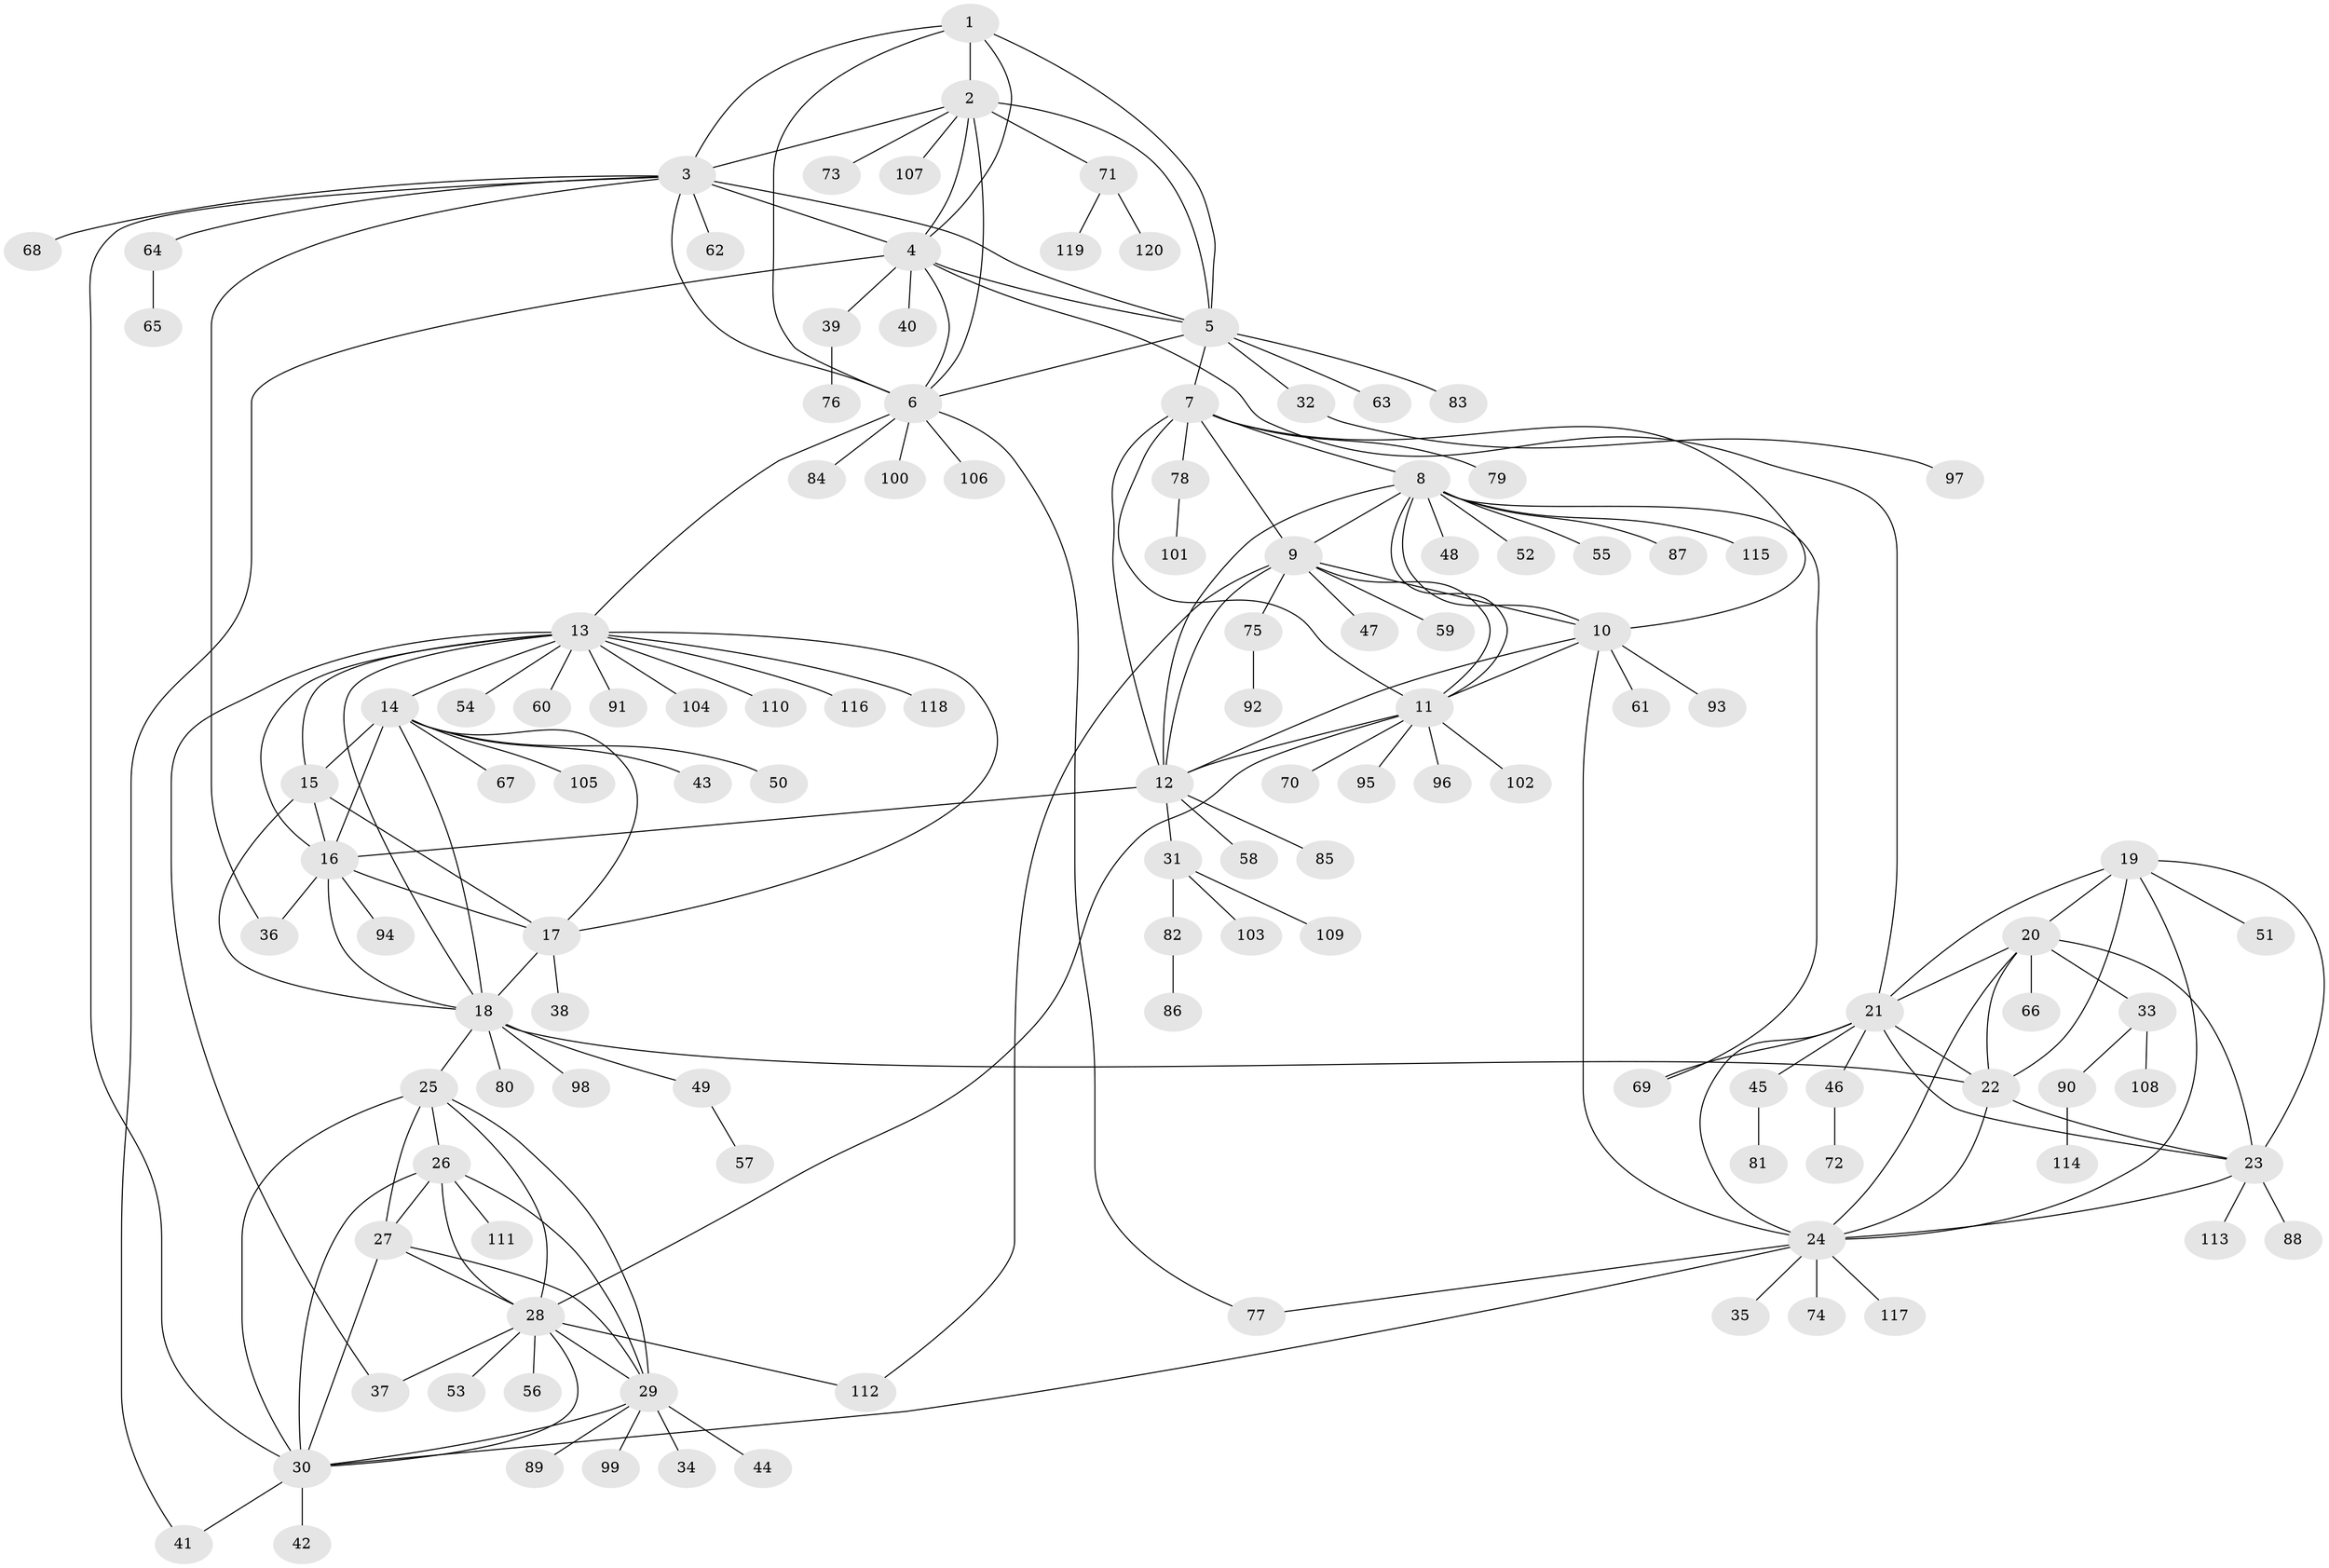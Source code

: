 // coarse degree distribution, {5: 0.0273972602739726, 8: 0.0958904109589041, 2: 0.1095890410958904, 6: 0.0547945205479452, 1: 0.5342465753424658, 12: 0.0136986301369863, 4: 0.0273972602739726, 7: 0.0821917808219178, 9: 0.0136986301369863, 3: 0.0273972602739726, 10: 0.0136986301369863}
// Generated by graph-tools (version 1.1) at 2025/37/03/04/25 23:37:45]
// undirected, 120 vertices, 181 edges
graph export_dot {
  node [color=gray90,style=filled];
  1;
  2;
  3;
  4;
  5;
  6;
  7;
  8;
  9;
  10;
  11;
  12;
  13;
  14;
  15;
  16;
  17;
  18;
  19;
  20;
  21;
  22;
  23;
  24;
  25;
  26;
  27;
  28;
  29;
  30;
  31;
  32;
  33;
  34;
  35;
  36;
  37;
  38;
  39;
  40;
  41;
  42;
  43;
  44;
  45;
  46;
  47;
  48;
  49;
  50;
  51;
  52;
  53;
  54;
  55;
  56;
  57;
  58;
  59;
  60;
  61;
  62;
  63;
  64;
  65;
  66;
  67;
  68;
  69;
  70;
  71;
  72;
  73;
  74;
  75;
  76;
  77;
  78;
  79;
  80;
  81;
  82;
  83;
  84;
  85;
  86;
  87;
  88;
  89;
  90;
  91;
  92;
  93;
  94;
  95;
  96;
  97;
  98;
  99;
  100;
  101;
  102;
  103;
  104;
  105;
  106;
  107;
  108;
  109;
  110;
  111;
  112;
  113;
  114;
  115;
  116;
  117;
  118;
  119;
  120;
  1 -- 2;
  1 -- 3;
  1 -- 4;
  1 -- 5;
  1 -- 6;
  2 -- 3;
  2 -- 4;
  2 -- 5;
  2 -- 6;
  2 -- 71;
  2 -- 73;
  2 -- 107;
  3 -- 4;
  3 -- 5;
  3 -- 6;
  3 -- 30;
  3 -- 36;
  3 -- 62;
  3 -- 64;
  3 -- 68;
  4 -- 5;
  4 -- 6;
  4 -- 21;
  4 -- 39;
  4 -- 40;
  4 -- 41;
  5 -- 6;
  5 -- 7;
  5 -- 32;
  5 -- 63;
  5 -- 83;
  6 -- 13;
  6 -- 77;
  6 -- 84;
  6 -- 100;
  6 -- 106;
  7 -- 8;
  7 -- 9;
  7 -- 10;
  7 -- 11;
  7 -- 12;
  7 -- 78;
  7 -- 79;
  8 -- 9;
  8 -- 10;
  8 -- 11;
  8 -- 12;
  8 -- 48;
  8 -- 52;
  8 -- 55;
  8 -- 69;
  8 -- 87;
  8 -- 115;
  9 -- 10;
  9 -- 11;
  9 -- 12;
  9 -- 47;
  9 -- 59;
  9 -- 75;
  9 -- 112;
  10 -- 11;
  10 -- 12;
  10 -- 24;
  10 -- 61;
  10 -- 93;
  11 -- 12;
  11 -- 28;
  11 -- 70;
  11 -- 95;
  11 -- 96;
  11 -- 102;
  12 -- 16;
  12 -- 31;
  12 -- 58;
  12 -- 85;
  13 -- 14;
  13 -- 15;
  13 -- 16;
  13 -- 17;
  13 -- 18;
  13 -- 37;
  13 -- 54;
  13 -- 60;
  13 -- 91;
  13 -- 104;
  13 -- 110;
  13 -- 116;
  13 -- 118;
  14 -- 15;
  14 -- 16;
  14 -- 17;
  14 -- 18;
  14 -- 43;
  14 -- 50;
  14 -- 67;
  14 -- 105;
  15 -- 16;
  15 -- 17;
  15 -- 18;
  16 -- 17;
  16 -- 18;
  16 -- 36;
  16 -- 94;
  17 -- 18;
  17 -- 38;
  18 -- 22;
  18 -- 25;
  18 -- 49;
  18 -- 80;
  18 -- 98;
  19 -- 20;
  19 -- 21;
  19 -- 22;
  19 -- 23;
  19 -- 24;
  19 -- 51;
  20 -- 21;
  20 -- 22;
  20 -- 23;
  20 -- 24;
  20 -- 33;
  20 -- 66;
  21 -- 22;
  21 -- 23;
  21 -- 24;
  21 -- 45;
  21 -- 46;
  21 -- 69;
  22 -- 23;
  22 -- 24;
  23 -- 24;
  23 -- 88;
  23 -- 113;
  24 -- 30;
  24 -- 35;
  24 -- 74;
  24 -- 77;
  24 -- 117;
  25 -- 26;
  25 -- 27;
  25 -- 28;
  25 -- 29;
  25 -- 30;
  26 -- 27;
  26 -- 28;
  26 -- 29;
  26 -- 30;
  26 -- 111;
  27 -- 28;
  27 -- 29;
  27 -- 30;
  28 -- 29;
  28 -- 30;
  28 -- 37;
  28 -- 53;
  28 -- 56;
  28 -- 112;
  29 -- 30;
  29 -- 34;
  29 -- 44;
  29 -- 89;
  29 -- 99;
  30 -- 41;
  30 -- 42;
  31 -- 82;
  31 -- 103;
  31 -- 109;
  32 -- 97;
  33 -- 90;
  33 -- 108;
  39 -- 76;
  45 -- 81;
  46 -- 72;
  49 -- 57;
  64 -- 65;
  71 -- 119;
  71 -- 120;
  75 -- 92;
  78 -- 101;
  82 -- 86;
  90 -- 114;
}
